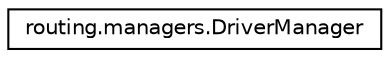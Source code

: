 digraph "Graphical Class Hierarchy"
{
 // LATEX_PDF_SIZE
  edge [fontname="Helvetica",fontsize="10",labelfontname="Helvetica",labelfontsize="10"];
  node [fontname="Helvetica",fontsize="10",shape=record];
  rankdir="LR";
  Node0 [label="routing.managers.DriverManager",height=0.2,width=0.4,color="black", fillcolor="white", style="filled",URL="$classrouting_1_1managers_1_1_driver_manager.html",tooltip=" "];
}
